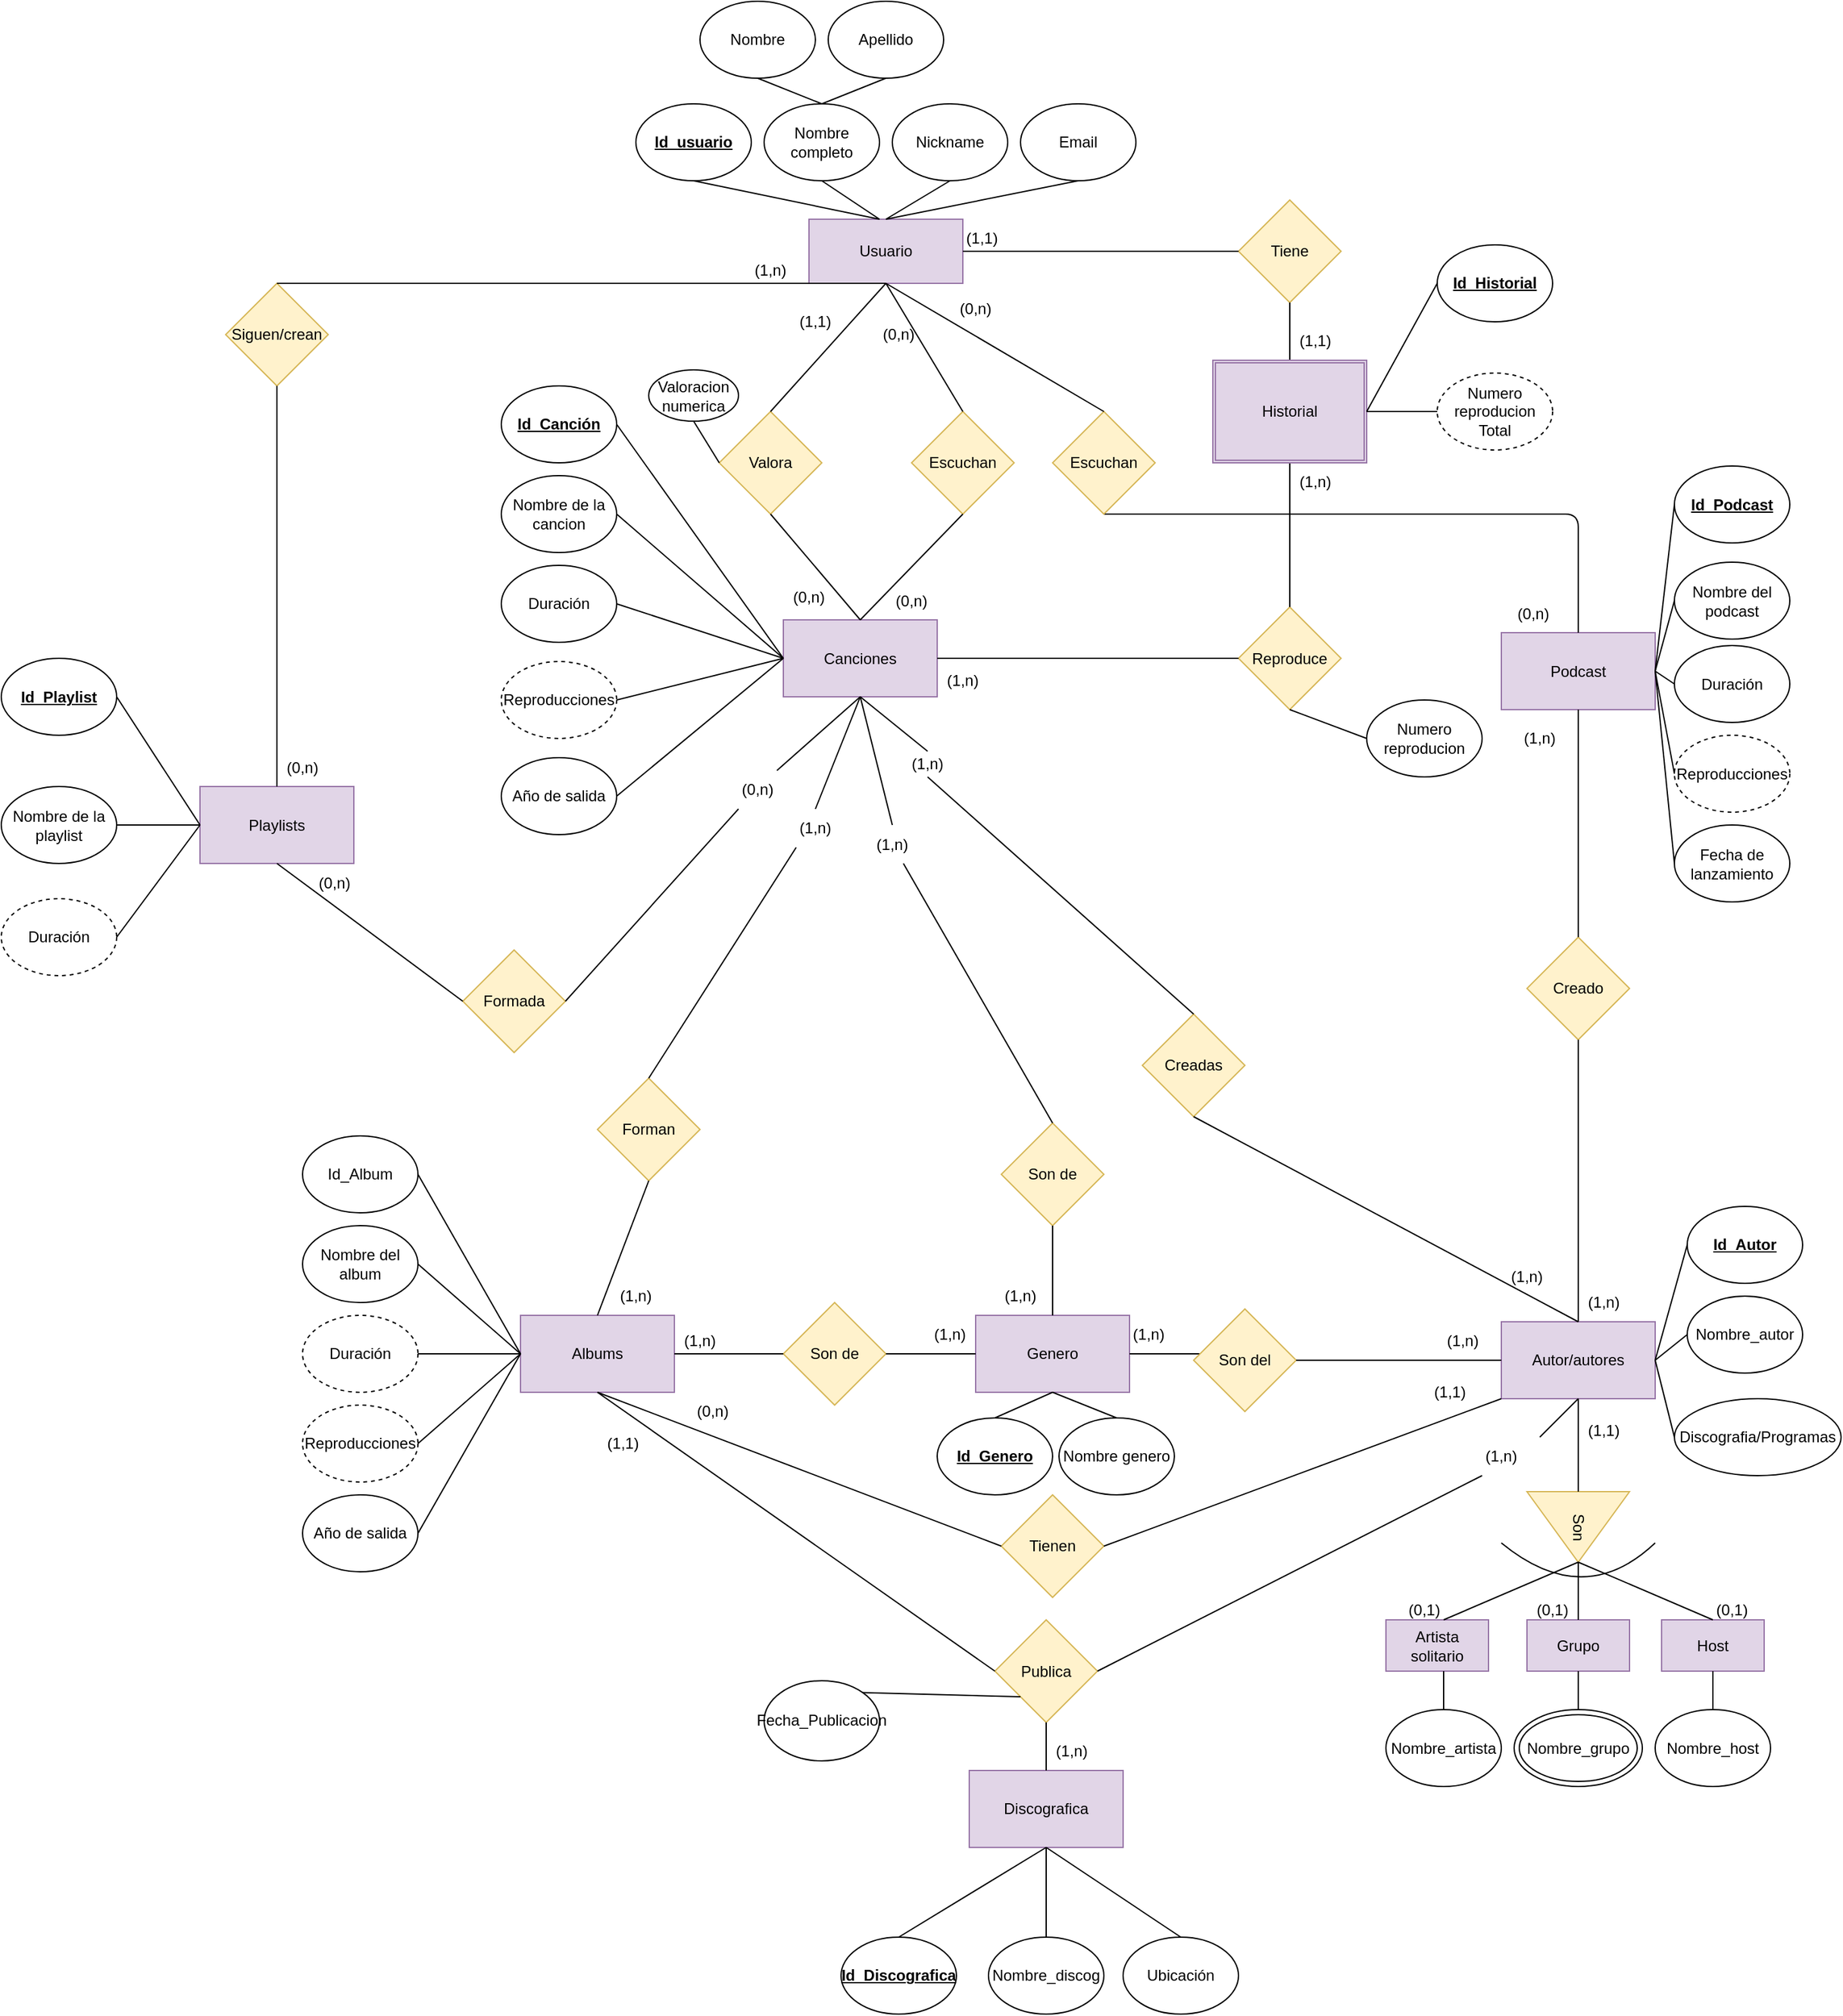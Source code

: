 <mxfile version="25.0.3">
  <diagram name="Página-1" id="B6aiOGO16i8TFLTwxE6w">
    <mxGraphModel grid="1" page="1" gridSize="10" guides="1" tooltips="1" connect="1" arrows="1" fold="1" pageScale="1" pageWidth="2339" pageHeight="3300" math="0" shadow="0">
      <root>
        <mxCell id="0" />
        <mxCell id="1" parent="0" />
        <mxCell id="uhT1c-cV4Q5FKDbXlsUo-1" value="Usuario" style="rounded=0;whiteSpace=wrap;html=1;fillColor=#e1d5e7;strokeColor=#9673a6;" vertex="1" parent="1">
          <mxGeometry x="1050" y="750" width="120" height="50" as="geometry" />
        </mxCell>
        <mxCell id="uhT1c-cV4Q5FKDbXlsUo-2" value="Escuchan" style="rhombus;whiteSpace=wrap;html=1;fillColor=#fff2cc;strokeColor=#d6b656;" vertex="1" parent="1">
          <mxGeometry x="1130" y="900" width="80" height="80" as="geometry" />
        </mxCell>
        <mxCell id="uhT1c-cV4Q5FKDbXlsUo-6" value="Canciones" style="rounded=0;whiteSpace=wrap;html=1;fillColor=#e1d5e7;strokeColor=#9673a6;" vertex="1" parent="1">
          <mxGeometry x="1030" y="1062.5" width="120" height="60" as="geometry" />
        </mxCell>
        <mxCell id="uhT1c-cV4Q5FKDbXlsUo-7" value="Podcast" style="rounded=0;whiteSpace=wrap;html=1;fillColor=#e1d5e7;strokeColor=#9673a6;" vertex="1" parent="1">
          <mxGeometry x="1590" y="1072.5" width="120" height="60" as="geometry" />
        </mxCell>
        <mxCell id="uhT1c-cV4Q5FKDbXlsUo-8" value="&lt;b&gt;&lt;u&gt;Id_usuario&lt;/u&gt;&lt;/b&gt;" style="ellipse;whiteSpace=wrap;html=1;" vertex="1" parent="1">
          <mxGeometry x="915" y="660" width="90" height="60" as="geometry" />
        </mxCell>
        <mxCell id="uhT1c-cV4Q5FKDbXlsUo-9" value="Nombre completo" style="ellipse;whiteSpace=wrap;html=1;" vertex="1" parent="1">
          <mxGeometry x="1015" y="660" width="90" height="60" as="geometry" />
        </mxCell>
        <mxCell id="uhT1c-cV4Q5FKDbXlsUo-10" value="" style="endArrow=none;html=1;rounded=0;entryX=0.5;entryY=1;entryDx=0;entryDy=0;" edge="1" parent="1" target="uhT1c-cV4Q5FKDbXlsUo-8">
          <mxGeometry width="50" height="50" relative="1" as="geometry">
            <mxPoint x="1105" y="750" as="sourcePoint" />
            <mxPoint x="1195" y="930" as="targetPoint" />
          </mxGeometry>
        </mxCell>
        <mxCell id="uhT1c-cV4Q5FKDbXlsUo-11" value="" style="endArrow=none;html=1;rounded=0;entryX=0.5;entryY=1;entryDx=0;entryDy=0;" edge="1" parent="1" target="uhT1c-cV4Q5FKDbXlsUo-9">
          <mxGeometry width="50" height="50" relative="1" as="geometry">
            <mxPoint x="1105" y="750" as="sourcePoint" />
            <mxPoint x="960" y="730" as="targetPoint" />
          </mxGeometry>
        </mxCell>
        <mxCell id="uhT1c-cV4Q5FKDbXlsUo-13" value="Nombre" style="ellipse;whiteSpace=wrap;html=1;" vertex="1" parent="1">
          <mxGeometry x="965" y="580" width="90" height="60" as="geometry" />
        </mxCell>
        <mxCell id="uhT1c-cV4Q5FKDbXlsUo-14" value="Apellido" style="ellipse;whiteSpace=wrap;html=1;" vertex="1" parent="1">
          <mxGeometry x="1065" y="580" width="90" height="60" as="geometry" />
        </mxCell>
        <mxCell id="uhT1c-cV4Q5FKDbXlsUo-15" value="" style="endArrow=none;html=1;rounded=0;exitX=0.5;exitY=1;exitDx=0;exitDy=0;entryX=0.5;entryY=0;entryDx=0;entryDy=0;" edge="1" parent="1" source="uhT1c-cV4Q5FKDbXlsUo-13" target="uhT1c-cV4Q5FKDbXlsUo-9">
          <mxGeometry width="50" height="50" relative="1" as="geometry">
            <mxPoint x="1145" y="980" as="sourcePoint" />
            <mxPoint x="1195" y="930" as="targetPoint" />
          </mxGeometry>
        </mxCell>
        <mxCell id="uhT1c-cV4Q5FKDbXlsUo-16" value="" style="endArrow=none;html=1;rounded=0;exitX=0.5;exitY=0;exitDx=0;exitDy=0;entryX=0.5;entryY=1;entryDx=0;entryDy=0;" edge="1" parent="1" source="uhT1c-cV4Q5FKDbXlsUo-9" target="uhT1c-cV4Q5FKDbXlsUo-14">
          <mxGeometry width="50" height="50" relative="1" as="geometry">
            <mxPoint x="1030" y="650" as="sourcePoint" />
            <mxPoint x="1070" y="670" as="targetPoint" />
          </mxGeometry>
        </mxCell>
        <mxCell id="uhT1c-cV4Q5FKDbXlsUo-17" value="" style="endArrow=none;html=1;rounded=0;entryX=0.5;entryY=1;entryDx=0;entryDy=0;exitX=0.5;exitY=0;exitDx=0;exitDy=0;" edge="1" parent="1" source="uhT1c-cV4Q5FKDbXlsUo-1" target="uhT1c-cV4Q5FKDbXlsUo-18">
          <mxGeometry width="50" height="50" relative="1" as="geometry">
            <mxPoint x="1105" y="780" as="sourcePoint" />
            <mxPoint x="1195" y="930" as="targetPoint" />
          </mxGeometry>
        </mxCell>
        <mxCell id="uhT1c-cV4Q5FKDbXlsUo-18" value="Nickname" style="ellipse;whiteSpace=wrap;html=1;" vertex="1" parent="1">
          <mxGeometry x="1115" y="660" width="90" height="60" as="geometry" />
        </mxCell>
        <mxCell id="uhT1c-cV4Q5FKDbXlsUo-20" value="Email" style="ellipse;whiteSpace=wrap;html=1;" vertex="1" parent="1">
          <mxGeometry x="1215" y="660" width="90" height="60" as="geometry" />
        </mxCell>
        <mxCell id="uhT1c-cV4Q5FKDbXlsUo-21" value="" style="endArrow=none;html=1;rounded=0;exitX=0.5;exitY=0;exitDx=0;exitDy=0;entryX=0.5;entryY=1;entryDx=0;entryDy=0;" edge="1" parent="1" source="uhT1c-cV4Q5FKDbXlsUo-1" target="uhT1c-cV4Q5FKDbXlsUo-20">
          <mxGeometry width="50" height="50" relative="1" as="geometry">
            <mxPoint x="1205" y="880" as="sourcePoint" />
            <mxPoint x="1255" y="830" as="targetPoint" />
          </mxGeometry>
        </mxCell>
        <mxCell id="nPiRjbuZCAxZPU1vd0AK-168" value="" style="endArrow=none;html=1;rounded=0;exitX=0.5;exitY=0;exitDx=0;exitDy=0;entryX=0.5;entryY=1;entryDx=0;entryDy=0;" edge="1" parent="1" source="uhT1c-cV4Q5FKDbXlsUo-6" target="uhT1c-cV4Q5FKDbXlsUo-2">
          <mxGeometry width="50" height="50" relative="1" as="geometry">
            <mxPoint x="1170" y="1102.5" as="sourcePoint" />
            <mxPoint x="1090" y="1002.5" as="targetPoint" />
          </mxGeometry>
        </mxCell>
        <mxCell id="nPiRjbuZCAxZPU1vd0AK-169" value="" style="endArrow=none;html=1;rounded=1;exitX=0.5;exitY=0;exitDx=0;exitDy=0;curved=0;entryX=0.5;entryY=1;entryDx=0;entryDy=0;" edge="1" parent="1" source="uhT1c-cV4Q5FKDbXlsUo-7" target="ettFOUh9v0-ZnoDN1ZkE-1">
          <mxGeometry width="50" height="50" relative="1" as="geometry">
            <mxPoint x="1115" y="1240" as="sourcePoint" />
            <mxPoint x="1190" y="980" as="targetPoint" />
            <Array as="points">
              <mxPoint x="1650" y="980" />
            </Array>
          </mxGeometry>
        </mxCell>
        <mxCell id="nPiRjbuZCAxZPU1vd0AK-170" value="" style="endArrow=none;html=1;rounded=0;exitX=0.5;exitY=1;exitDx=0;exitDy=0;entryX=0.5;entryY=0;entryDx=0;entryDy=0;" edge="1" parent="1" source="uhT1c-cV4Q5FKDbXlsUo-1" target="uhT1c-cV4Q5FKDbXlsUo-2">
          <mxGeometry width="50" height="50" relative="1" as="geometry">
            <mxPoint x="1125" y="1420" as="sourcePoint" />
            <mxPoint x="1175" y="1370" as="targetPoint" />
          </mxGeometry>
        </mxCell>
        <mxCell id="nPiRjbuZCAxZPU1vd0AK-172" value="Siguen/crean" style="rhombus;whiteSpace=wrap;html=1;fillColor=#fff2cc;strokeColor=#d6b656;" vertex="1" parent="1">
          <mxGeometry x="595" y="800" width="80" height="80" as="geometry" />
        </mxCell>
        <mxCell id="nPiRjbuZCAxZPU1vd0AK-173" value="" style="endArrow=none;html=1;rounded=0;entryX=0.5;entryY=0;entryDx=0;entryDy=0;exitX=0.5;exitY=1;exitDx=0;exitDy=0;" edge="1" parent="1" source="uhT1c-cV4Q5FKDbXlsUo-1" target="nPiRjbuZCAxZPU1vd0AK-172">
          <mxGeometry width="50" height="50" relative="1" as="geometry">
            <mxPoint x="1035" y="970" as="sourcePoint" />
            <mxPoint x="1175" y="1120" as="targetPoint" />
          </mxGeometry>
        </mxCell>
        <mxCell id="nPiRjbuZCAxZPU1vd0AK-174" value="Playlists" style="rounded=0;whiteSpace=wrap;html=1;fillColor=#e1d5e7;strokeColor=#9673a6;" vertex="1" parent="1">
          <mxGeometry x="575" y="1192.5" width="120" height="60" as="geometry" />
        </mxCell>
        <mxCell id="nPiRjbuZCAxZPU1vd0AK-176" value="" style="endArrow=none;html=1;rounded=0;exitX=0.5;exitY=1;exitDx=0;exitDy=0;entryX=0.5;entryY=0;entryDx=0;entryDy=0;" edge="1" parent="1" source="nPiRjbuZCAxZPU1vd0AK-172" target="nPiRjbuZCAxZPU1vd0AK-174">
          <mxGeometry width="50" height="50" relative="1" as="geometry">
            <mxPoint x="1225" y="1200" as="sourcePoint" />
            <mxPoint x="1275" y="1150" as="targetPoint" />
          </mxGeometry>
        </mxCell>
        <mxCell id="nPiRjbuZCAxZPU1vd0AK-180" value="(0,n)" style="text;html=1;align=center;verticalAlign=middle;whiteSpace=wrap;rounded=0;" vertex="1" parent="1">
          <mxGeometry x="650" y="1252.5" width="60" height="30" as="geometry" />
        </mxCell>
        <mxCell id="nPiRjbuZCAxZPU1vd0AK-188" value="Nombre de la playlist" style="ellipse;whiteSpace=wrap;html=1;" vertex="1" parent="1">
          <mxGeometry x="420" y="1192.5" width="90" height="60" as="geometry" />
        </mxCell>
        <mxCell id="nPiRjbuZCAxZPU1vd0AK-198" value="Duración" style="ellipse;whiteSpace=wrap;html=1;dashed=1;" vertex="1" parent="1">
          <mxGeometry x="420" y="1280" width="90" height="60" as="geometry" />
        </mxCell>
        <mxCell id="nPiRjbuZCAxZPU1vd0AK-201" value="&lt;b&gt;&lt;u&gt;Id_Playlist&lt;/u&gt;&lt;/b&gt;" style="ellipse;whiteSpace=wrap;html=1;" vertex="1" parent="1">
          <mxGeometry x="420" y="1092.5" width="90" height="60" as="geometry" />
        </mxCell>
        <mxCell id="nPiRjbuZCAxZPU1vd0AK-202" value="" style="endArrow=none;html=1;rounded=0;exitX=1;exitY=0.5;exitDx=0;exitDy=0;entryX=0;entryY=0.5;entryDx=0;entryDy=0;" edge="1" parent="1" source="nPiRjbuZCAxZPU1vd0AK-201" target="nPiRjbuZCAxZPU1vd0AK-174">
          <mxGeometry width="50" height="50" relative="1" as="geometry">
            <mxPoint x="315" y="1180" as="sourcePoint" />
            <mxPoint x="735" y="1250" as="targetPoint" />
          </mxGeometry>
        </mxCell>
        <mxCell id="nPiRjbuZCAxZPU1vd0AK-203" value="" style="endArrow=none;html=1;rounded=0;exitX=1;exitY=0.5;exitDx=0;exitDy=0;entryX=0;entryY=0.5;entryDx=0;entryDy=0;" edge="1" parent="1" source="nPiRjbuZCAxZPU1vd0AK-188" target="nPiRjbuZCAxZPU1vd0AK-174">
          <mxGeometry width="50" height="50" relative="1" as="geometry">
            <mxPoint x="705" y="1290" as="sourcePoint" />
            <mxPoint x="755" y="1240" as="targetPoint" />
          </mxGeometry>
        </mxCell>
        <mxCell id="nPiRjbuZCAxZPU1vd0AK-204" value="" style="endArrow=none;html=1;rounded=0;exitX=1;exitY=0.5;exitDx=0;exitDy=0;entryX=0;entryY=0.5;entryDx=0;entryDy=0;" edge="1" parent="1" source="nPiRjbuZCAxZPU1vd0AK-198" target="nPiRjbuZCAxZPU1vd0AK-174">
          <mxGeometry width="50" height="50" relative="1" as="geometry">
            <mxPoint x="705" y="1290" as="sourcePoint" />
            <mxPoint x="755" y="1240" as="targetPoint" />
          </mxGeometry>
        </mxCell>
        <mxCell id="nPiRjbuZCAxZPU1vd0AK-205" value="(1,n)" style="text;html=1;align=center;verticalAlign=middle;whiteSpace=wrap;rounded=0;" vertex="1" parent="1">
          <mxGeometry x="990" y="775" width="60" height="30" as="geometry" />
        </mxCell>
        <mxCell id="nPiRjbuZCAxZPU1vd0AK-206" value="(1,1)" style="text;html=1;align=center;verticalAlign=middle;whiteSpace=wrap;rounded=0;" vertex="1" parent="1">
          <mxGeometry x="1025" y="815" width="60" height="30" as="geometry" />
        </mxCell>
        <mxCell id="nPiRjbuZCAxZPU1vd0AK-207" value="Formada" style="rhombus;whiteSpace=wrap;html=1;fillColor=#fff2cc;strokeColor=#d6b656;" vertex="1" parent="1">
          <mxGeometry x="780" y="1320" width="80" height="80" as="geometry" />
        </mxCell>
        <mxCell id="nPiRjbuZCAxZPU1vd0AK-208" value="" style="endArrow=none;html=1;rounded=0;exitX=0.5;exitY=1;exitDx=0;exitDy=0;entryX=0;entryY=0.5;entryDx=0;entryDy=0;" edge="1" parent="1" source="nPiRjbuZCAxZPU1vd0AK-174" target="nPiRjbuZCAxZPU1vd0AK-207">
          <mxGeometry width="50" height="50" relative="1" as="geometry">
            <mxPoint x="935" y="1290" as="sourcePoint" />
            <mxPoint x="925" y="1490" as="targetPoint" />
          </mxGeometry>
        </mxCell>
        <mxCell id="nPiRjbuZCAxZPU1vd0AK-210" value="&lt;b&gt;&lt;u&gt;Id_Canción&lt;/u&gt;&lt;/b&gt;" style="ellipse;whiteSpace=wrap;html=1;" vertex="1" parent="1">
          <mxGeometry x="810" y="880" width="90" height="60" as="geometry" />
        </mxCell>
        <mxCell id="nPiRjbuZCAxZPU1vd0AK-211" value="Nombre de la cancion" style="ellipse;whiteSpace=wrap;html=1;" vertex="1" parent="1">
          <mxGeometry x="810" y="950" width="90" height="60" as="geometry" />
        </mxCell>
        <mxCell id="nPiRjbuZCAxZPU1vd0AK-212" value="Duración" style="ellipse;whiteSpace=wrap;html=1;" vertex="1" parent="1">
          <mxGeometry x="810" y="1020" width="90" height="60" as="geometry" />
        </mxCell>
        <mxCell id="nPiRjbuZCAxZPU1vd0AK-213" value="Reproducciones" style="ellipse;whiteSpace=wrap;html=1;dashed=1;" vertex="1" parent="1">
          <mxGeometry x="810" y="1095" width="90" height="60" as="geometry" />
        </mxCell>
        <mxCell id="nPiRjbuZCAxZPU1vd0AK-214" value="Año de salida" style="ellipse;whiteSpace=wrap;html=1;" vertex="1" parent="1">
          <mxGeometry x="810" y="1170" width="90" height="60" as="geometry" />
        </mxCell>
        <mxCell id="nPiRjbuZCAxZPU1vd0AK-215" value="" style="endArrow=none;html=1;rounded=0;exitX=1;exitY=0.5;exitDx=0;exitDy=0;entryX=0;entryY=0.5;entryDx=0;entryDy=0;" edge="1" parent="1" source="nPiRjbuZCAxZPU1vd0AK-214" target="uhT1c-cV4Q5FKDbXlsUo-6">
          <mxGeometry width="50" height="50" relative="1" as="geometry">
            <mxPoint x="935" y="1252.5" as="sourcePoint" />
            <mxPoint x="1120" y="1192.5" as="targetPoint" />
          </mxGeometry>
        </mxCell>
        <mxCell id="nPiRjbuZCAxZPU1vd0AK-216" value="" style="endArrow=none;html=1;rounded=0;exitX=1;exitY=0.5;exitDx=0;exitDy=0;entryX=0;entryY=0.5;entryDx=0;entryDy=0;" edge="1" parent="1" source="nPiRjbuZCAxZPU1vd0AK-213" target="uhT1c-cV4Q5FKDbXlsUo-6">
          <mxGeometry width="50" height="50" relative="1" as="geometry">
            <mxPoint x="935" y="1177.5" as="sourcePoint" />
            <mxPoint x="1120" y="1192.5" as="targetPoint" />
          </mxGeometry>
        </mxCell>
        <mxCell id="nPiRjbuZCAxZPU1vd0AK-217" value="" style="endArrow=none;html=1;rounded=0;exitX=1;exitY=0.5;exitDx=0;exitDy=0;entryX=0;entryY=0.5;entryDx=0;entryDy=0;" edge="1" parent="1" source="nPiRjbuZCAxZPU1vd0AK-212" target="uhT1c-cV4Q5FKDbXlsUo-6">
          <mxGeometry width="50" height="50" relative="1" as="geometry">
            <mxPoint x="935" y="1102.5" as="sourcePoint" />
            <mxPoint x="1120" y="1192.5" as="targetPoint" />
          </mxGeometry>
        </mxCell>
        <mxCell id="nPiRjbuZCAxZPU1vd0AK-218" value="" style="endArrow=none;html=1;rounded=0;exitX=1;exitY=0.5;exitDx=0;exitDy=0;entryX=0;entryY=0.5;entryDx=0;entryDy=0;" edge="1" parent="1" source="nPiRjbuZCAxZPU1vd0AK-211" target="uhT1c-cV4Q5FKDbXlsUo-6">
          <mxGeometry width="50" height="50" relative="1" as="geometry">
            <mxPoint x="935" y="1032.5" as="sourcePoint" />
            <mxPoint x="1120" y="1192.5" as="targetPoint" />
          </mxGeometry>
        </mxCell>
        <mxCell id="nPiRjbuZCAxZPU1vd0AK-219" value="" style="endArrow=none;html=1;rounded=0;exitX=1;exitY=0.5;exitDx=0;exitDy=0;entryX=0;entryY=0.5;entryDx=0;entryDy=0;" edge="1" parent="1" source="nPiRjbuZCAxZPU1vd0AK-210" target="uhT1c-cV4Q5FKDbXlsUo-6">
          <mxGeometry width="50" height="50" relative="1" as="geometry">
            <mxPoint x="935" y="962.5" as="sourcePoint" />
            <mxPoint x="1120" y="1192.5" as="targetPoint" />
          </mxGeometry>
        </mxCell>
        <mxCell id="nPiRjbuZCAxZPU1vd0AK-220" value="" style="endArrow=none;html=1;rounded=0;exitX=0.75;exitY=0;exitDx=0;exitDy=0;entryX=0.5;entryY=1;entryDx=0;entryDy=0;" edge="1" parent="1" source="nmpisTmMbCd7G1sXW2rr-125" target="uhT1c-cV4Q5FKDbXlsUo-6">
          <mxGeometry width="50" height="50" relative="1" as="geometry">
            <mxPoint x="970" y="1352.5" as="sourcePoint" />
            <mxPoint x="1120" y="1192.5" as="targetPoint" />
          </mxGeometry>
        </mxCell>
        <mxCell id="nPiRjbuZCAxZPU1vd0AK-221" value="Creadas" style="rhombus;whiteSpace=wrap;html=1;fillColor=#fff2cc;strokeColor=#d6b656;" vertex="1" parent="1">
          <mxGeometry x="1310" y="1370" width="80" height="80" as="geometry" />
        </mxCell>
        <mxCell id="nPiRjbuZCAxZPU1vd0AK-389" value="" style="endArrow=none;html=1;rounded=0;exitX=0.5;exitY=1;exitDx=0;exitDy=0;entryX=0.5;entryY=0;entryDx=0;entryDy=0;" edge="1" parent="1" source="nmpisTmMbCd7G1sXW2rr-6" target="nPiRjbuZCAxZPU1vd0AK-221">
          <mxGeometry width="50" height="50" relative="1" as="geometry">
            <mxPoint x="1595" y="1580" as="sourcePoint" />
            <mxPoint x="1645" y="1530" as="targetPoint" />
          </mxGeometry>
        </mxCell>
        <mxCell id="nPiRjbuZCAxZPU1vd0AK-392" value="Autor/autores" style="rounded=0;whiteSpace=wrap;html=1;fillColor=#e1d5e7;strokeColor=#9673a6;" vertex="1" parent="1">
          <mxGeometry x="1590" y="1610" width="120" height="60" as="geometry" />
        </mxCell>
        <mxCell id="nPiRjbuZCAxZPU1vd0AK-393" value="" style="endArrow=none;html=1;rounded=0;exitX=0.5;exitY=1;exitDx=0;exitDy=0;entryX=0.5;entryY=0;entryDx=0;entryDy=0;" edge="1" parent="1" source="nPiRjbuZCAxZPU1vd0AK-221" target="nPiRjbuZCAxZPU1vd0AK-392">
          <mxGeometry width="50" height="50" relative="1" as="geometry">
            <mxPoint x="1510" y="1510" as="sourcePoint" />
            <mxPoint x="1595" y="1430" as="targetPoint" />
          </mxGeometry>
        </mxCell>
        <mxCell id="nPiRjbuZCAxZPU1vd0AK-395" value="&lt;b&gt;&lt;u&gt;Id_Podcast&lt;/u&gt;&lt;/b&gt;" style="ellipse;whiteSpace=wrap;html=1;" vertex="1" parent="1">
          <mxGeometry x="1725" y="942.5" width="90" height="60" as="geometry" />
        </mxCell>
        <mxCell id="nPiRjbuZCAxZPU1vd0AK-396" value="Nombre del podcast" style="ellipse;whiteSpace=wrap;html=1;" vertex="1" parent="1">
          <mxGeometry x="1725" y="1017.5" width="90" height="60" as="geometry" />
        </mxCell>
        <mxCell id="nPiRjbuZCAxZPU1vd0AK-397" value="Duración" style="ellipse;whiteSpace=wrap;html=1;" vertex="1" parent="1">
          <mxGeometry x="1725" y="1082.5" width="90" height="60" as="geometry" />
        </mxCell>
        <mxCell id="nPiRjbuZCAxZPU1vd0AK-398" value="Reproducciones" style="ellipse;whiteSpace=wrap;html=1;dashed=1;" vertex="1" parent="1">
          <mxGeometry x="1725" y="1152.5" width="90" height="60" as="geometry" />
        </mxCell>
        <mxCell id="nPiRjbuZCAxZPU1vd0AK-399" value="Fecha de lanzamiento" style="ellipse;whiteSpace=wrap;html=1;" vertex="1" parent="1">
          <mxGeometry x="1725" y="1222.5" width="90" height="60" as="geometry" />
        </mxCell>
        <mxCell id="nmpisTmMbCd7G1sXW2rr-1" value="" style="endArrow=none;html=1;rounded=0;exitX=1;exitY=0.5;exitDx=0;exitDy=0;entryX=0;entryY=0.5;entryDx=0;entryDy=0;" edge="1" parent="1" source="uhT1c-cV4Q5FKDbXlsUo-7" target="nPiRjbuZCAxZPU1vd0AK-395">
          <mxGeometry width="50" height="50" relative="1" as="geometry">
            <mxPoint x="1710" y="1110" as="sourcePoint" />
            <mxPoint x="1625" y="1212.5" as="targetPoint" />
          </mxGeometry>
        </mxCell>
        <mxCell id="nmpisTmMbCd7G1sXW2rr-2" value="" style="endArrow=none;html=1;rounded=0;exitX=1;exitY=0.5;exitDx=0;exitDy=0;entryX=0;entryY=0.5;entryDx=0;entryDy=0;" edge="1" parent="1" source="uhT1c-cV4Q5FKDbXlsUo-7" target="nPiRjbuZCAxZPU1vd0AK-396">
          <mxGeometry width="50" height="50" relative="1" as="geometry">
            <mxPoint x="1710" y="1110" as="sourcePoint" />
            <mxPoint x="1625" y="1212.5" as="targetPoint" />
          </mxGeometry>
        </mxCell>
        <mxCell id="nmpisTmMbCd7G1sXW2rr-3" value="" style="endArrow=none;html=1;rounded=0;exitX=1;exitY=0.5;exitDx=0;exitDy=0;entryX=0;entryY=0.5;entryDx=0;entryDy=0;" edge="1" parent="1" source="uhT1c-cV4Q5FKDbXlsUo-7" target="nPiRjbuZCAxZPU1vd0AK-397">
          <mxGeometry width="50" height="50" relative="1" as="geometry">
            <mxPoint x="1710" y="1110" as="sourcePoint" />
            <mxPoint x="1625" y="1212.5" as="targetPoint" />
          </mxGeometry>
        </mxCell>
        <mxCell id="nmpisTmMbCd7G1sXW2rr-4" value="" style="endArrow=none;html=1;rounded=0;exitX=1;exitY=0.5;exitDx=0;exitDy=0;entryX=0;entryY=0.5;entryDx=0;entryDy=0;" edge="1" parent="1" source="uhT1c-cV4Q5FKDbXlsUo-7" target="nPiRjbuZCAxZPU1vd0AK-398">
          <mxGeometry width="50" height="50" relative="1" as="geometry">
            <mxPoint x="1710" y="1110" as="sourcePoint" />
            <mxPoint x="1625" y="1212.5" as="targetPoint" />
          </mxGeometry>
        </mxCell>
        <mxCell id="nmpisTmMbCd7G1sXW2rr-5" value="" style="endArrow=none;html=1;rounded=0;exitX=1;exitY=0.5;exitDx=0;exitDy=0;entryX=0;entryY=0.5;entryDx=0;entryDy=0;" edge="1" parent="1" source="uhT1c-cV4Q5FKDbXlsUo-7" target="nPiRjbuZCAxZPU1vd0AK-399">
          <mxGeometry width="50" height="50" relative="1" as="geometry">
            <mxPoint x="1710" y="1110" as="sourcePoint" />
            <mxPoint x="1625" y="1212.5" as="targetPoint" />
          </mxGeometry>
        </mxCell>
        <mxCell id="nmpisTmMbCd7G1sXW2rr-7" value="(1,n)" style="text;html=1;align=center;verticalAlign=middle;whiteSpace=wrap;rounded=0;" vertex="1" parent="1">
          <mxGeometry x="1590" y="1140" width="60" height="30" as="geometry" />
        </mxCell>
        <mxCell id="nmpisTmMbCd7G1sXW2rr-8" value="(1,n)" style="text;html=1;align=center;verticalAlign=middle;whiteSpace=wrap;rounded=0;" vertex="1" parent="1">
          <mxGeometry x="1580" y="1560" width="60" height="30" as="geometry" />
        </mxCell>
        <mxCell id="nmpisTmMbCd7G1sXW2rr-9" value="Forman" style="rhombus;whiteSpace=wrap;html=1;fillColor=#fff2cc;strokeColor=#d6b656;" vertex="1" parent="1">
          <mxGeometry x="885" y="1420" width="80" height="80" as="geometry" />
        </mxCell>
        <mxCell id="nmpisTmMbCd7G1sXW2rr-10" value="" style="endArrow=none;html=1;rounded=0;exitX=0.25;exitY=1;exitDx=0;exitDy=0;entryX=0.5;entryY=0;entryDx=0;entryDy=0;" edge="1" parent="1" source="nmpisTmMbCd7G1sXW2rr-62" target="nmpisTmMbCd7G1sXW2rr-9">
          <mxGeometry width="50" height="50" relative="1" as="geometry">
            <mxPoint x="1145" y="1660" as="sourcePoint" />
            <mxPoint x="1195" y="1610" as="targetPoint" />
          </mxGeometry>
        </mxCell>
        <mxCell id="nmpisTmMbCd7G1sXW2rr-11" value="Albums" style="rounded=0;whiteSpace=wrap;html=1;fillColor=#e1d5e7;strokeColor=#9673a6;" vertex="1" parent="1">
          <mxGeometry x="825" y="1605" width="120" height="60" as="geometry" />
        </mxCell>
        <mxCell id="nmpisTmMbCd7G1sXW2rr-12" value="" style="endArrow=none;html=1;rounded=0;exitX=0.5;exitY=1;exitDx=0;exitDy=0;entryX=0.5;entryY=0;entryDx=0;entryDy=0;" edge="1" parent="1" source="nmpisTmMbCd7G1sXW2rr-9" target="nmpisTmMbCd7G1sXW2rr-11">
          <mxGeometry width="50" height="50" relative="1" as="geometry">
            <mxPoint x="980" y="1495.0" as="sourcePoint" />
            <mxPoint x="1055" y="1545" as="targetPoint" />
          </mxGeometry>
        </mxCell>
        <mxCell id="nmpisTmMbCd7G1sXW2rr-13" value="&lt;b&gt;&lt;u&gt;Id_Autor&lt;/u&gt;&lt;/b&gt;" style="ellipse;whiteSpace=wrap;html=1;" vertex="1" parent="1">
          <mxGeometry x="1735" y="1520" width="90" height="60" as="geometry" />
        </mxCell>
        <mxCell id="nmpisTmMbCd7G1sXW2rr-14" value="Nombre_autor" style="ellipse;whiteSpace=wrap;html=1;" vertex="1" parent="1">
          <mxGeometry x="1735" y="1590" width="90" height="60" as="geometry" />
        </mxCell>
        <mxCell id="nmpisTmMbCd7G1sXW2rr-15" value="Discografia/Programas" style="ellipse;whiteSpace=wrap;html=1;" vertex="1" parent="1">
          <mxGeometry x="1725" y="1670" width="130" height="60" as="geometry" />
        </mxCell>
        <mxCell id="nmpisTmMbCd7G1sXW2rr-18" value="(0,n)" style="text;html=1;align=center;verticalAlign=middle;whiteSpace=wrap;rounded=0;" vertex="1" parent="1">
          <mxGeometry x="1020" y="1030" width="60" height="30" as="geometry" />
        </mxCell>
        <mxCell id="nmpisTmMbCd7G1sXW2rr-19" value="(0,n)" style="text;html=1;align=center;verticalAlign=middle;whiteSpace=wrap;rounded=0;" vertex="1" parent="1">
          <mxGeometry x="1580" y="1042.5" width="70" height="30" as="geometry" />
        </mxCell>
        <mxCell id="nmpisTmMbCd7G1sXW2rr-20" value="Son" style="triangle;whiteSpace=wrap;html=1;rotation=90;fillColor=#fff2cc;strokeColor=#d6b656;" vertex="1" parent="1">
          <mxGeometry x="1622.5" y="1730" width="55" height="80" as="geometry" />
        </mxCell>
        <mxCell id="nmpisTmMbCd7G1sXW2rr-23" value="" style="endArrow=none;html=1;rounded=0;exitX=0;exitY=0.5;exitDx=0;exitDy=0;entryX=1;entryY=0.5;entryDx=0;entryDy=0;" edge="1" parent="1" source="nmpisTmMbCd7G1sXW2rr-13" target="nPiRjbuZCAxZPU1vd0AK-392">
          <mxGeometry width="50" height="50" relative="1" as="geometry">
            <mxPoint x="1575" y="1720" as="sourcePoint" />
            <mxPoint x="1625" y="1670" as="targetPoint" />
          </mxGeometry>
        </mxCell>
        <mxCell id="nmpisTmMbCd7G1sXW2rr-24" value="" style="endArrow=none;html=1;rounded=0;exitX=0;exitY=0.5;exitDx=0;exitDy=0;entryX=1;entryY=0.5;entryDx=0;entryDy=0;" edge="1" parent="1" source="nmpisTmMbCd7G1sXW2rr-14" target="nPiRjbuZCAxZPU1vd0AK-392">
          <mxGeometry width="50" height="50" relative="1" as="geometry">
            <mxPoint x="1575" y="1720" as="sourcePoint" />
            <mxPoint x="1625" y="1670" as="targetPoint" />
          </mxGeometry>
        </mxCell>
        <mxCell id="nmpisTmMbCd7G1sXW2rr-25" value="" style="endArrow=none;html=1;rounded=0;exitX=0;exitY=0.5;exitDx=0;exitDy=0;entryX=1;entryY=0.5;entryDx=0;entryDy=0;" edge="1" parent="1" source="nmpisTmMbCd7G1sXW2rr-15" target="nPiRjbuZCAxZPU1vd0AK-392">
          <mxGeometry width="50" height="50" relative="1" as="geometry">
            <mxPoint x="1575" y="1720" as="sourcePoint" />
            <mxPoint x="1625" y="1670" as="targetPoint" />
          </mxGeometry>
        </mxCell>
        <mxCell id="nmpisTmMbCd7G1sXW2rr-26" value="" style="endArrow=none;html=1;rounded=0;exitX=0.5;exitY=1;exitDx=0;exitDy=0;entryX=0;entryY=0.5;entryDx=0;entryDy=0;" edge="1" parent="1" source="nPiRjbuZCAxZPU1vd0AK-392" target="nmpisTmMbCd7G1sXW2rr-20">
          <mxGeometry width="50" height="50" relative="1" as="geometry">
            <mxPoint x="1575" y="1720" as="sourcePoint" />
            <mxPoint x="1650" y="1750" as="targetPoint" />
          </mxGeometry>
        </mxCell>
        <mxCell id="nmpisTmMbCd7G1sXW2rr-28" value="" style="endArrow=none;html=1;rounded=0;curved=1;" edge="1" parent="1">
          <mxGeometry width="50" height="50" relative="1" as="geometry">
            <mxPoint x="1590" y="1782.5" as="sourcePoint" />
            <mxPoint x="1710" y="1782.5" as="targetPoint" />
            <Array as="points">
              <mxPoint x="1654.29" y="1835.36" />
            </Array>
          </mxGeometry>
        </mxCell>
        <mxCell id="nmpisTmMbCd7G1sXW2rr-32" value="Artista solitario" style="rounded=0;whiteSpace=wrap;html=1;fillColor=#e1d5e7;strokeColor=#9673a6;" vertex="1" parent="1">
          <mxGeometry x="1500" y="1842.5" width="80" height="40" as="geometry" />
        </mxCell>
        <mxCell id="nmpisTmMbCd7G1sXW2rr-33" value="Grupo" style="rounded=0;whiteSpace=wrap;html=1;fillColor=#e1d5e7;strokeColor=#9673a6;" vertex="1" parent="1">
          <mxGeometry x="1610" y="1842.5" width="80" height="40" as="geometry" />
        </mxCell>
        <mxCell id="nmpisTmMbCd7G1sXW2rr-34" value="Host" style="rounded=0;whiteSpace=wrap;html=1;fillColor=#e1d5e7;strokeColor=#9673a6;" vertex="1" parent="1">
          <mxGeometry x="1715" y="1842.5" width="80" height="40" as="geometry" />
        </mxCell>
        <mxCell id="nmpisTmMbCd7G1sXW2rr-35" value="" style="endArrow=none;html=1;rounded=0;exitX=0.5;exitY=0;exitDx=0;exitDy=0;entryX=1;entryY=0.5;entryDx=0;entryDy=0;" edge="1" parent="1" target="nmpisTmMbCd7G1sXW2rr-20">
          <mxGeometry width="50" height="50" relative="1" as="geometry">
            <mxPoint x="1545" y="1842.5" as="sourcePoint" />
            <mxPoint x="1615" y="1862.5" as="targetPoint" />
          </mxGeometry>
        </mxCell>
        <mxCell id="nmpisTmMbCd7G1sXW2rr-36" value="" style="endArrow=none;html=1;rounded=0;exitX=0.5;exitY=0;exitDx=0;exitDy=0;entryX=1;entryY=0.5;entryDx=0;entryDy=0;" edge="1" parent="1" source="nmpisTmMbCd7G1sXW2rr-33" target="nmpisTmMbCd7G1sXW2rr-20">
          <mxGeometry width="50" height="50" relative="1" as="geometry">
            <mxPoint x="1565" y="1912.5" as="sourcePoint" />
            <mxPoint x="1615" y="1862.5" as="targetPoint" />
          </mxGeometry>
        </mxCell>
        <mxCell id="nmpisTmMbCd7G1sXW2rr-37" value="" style="endArrow=none;html=1;rounded=0;exitX=0.5;exitY=0;exitDx=0;exitDy=0;entryX=1;entryY=0.5;entryDx=0;entryDy=0;" edge="1" parent="1" source="nmpisTmMbCd7G1sXW2rr-34" target="nmpisTmMbCd7G1sXW2rr-20">
          <mxGeometry width="50" height="50" relative="1" as="geometry">
            <mxPoint x="1565" y="1912.5" as="sourcePoint" />
            <mxPoint x="1645" y="1782.5" as="targetPoint" />
          </mxGeometry>
        </mxCell>
        <mxCell id="nmpisTmMbCd7G1sXW2rr-38" value="Nombre_artista" style="ellipse;whiteSpace=wrap;html=1;" vertex="1" parent="1">
          <mxGeometry x="1500" y="1912.5" width="90" height="60" as="geometry" />
        </mxCell>
        <mxCell id="nmpisTmMbCd7G1sXW2rr-39" value="Nombre_host" style="ellipse;whiteSpace=wrap;html=1;" vertex="1" parent="1">
          <mxGeometry x="1710" y="1912.5" width="90" height="60" as="geometry" />
        </mxCell>
        <mxCell id="nmpisTmMbCd7G1sXW2rr-40" value="Nombre_grupo" style="ellipse;shape=doubleEllipse;whiteSpace=wrap;html=1;" vertex="1" parent="1">
          <mxGeometry x="1600" y="1912.5" width="100" height="60" as="geometry" />
        </mxCell>
        <mxCell id="nmpisTmMbCd7G1sXW2rr-41" value="" style="endArrow=none;html=1;rounded=0;exitX=0.5;exitY=0;exitDx=0;exitDy=0;entryX=0.5;entryY=1;entryDx=0;entryDy=0;" edge="1" parent="1">
          <mxGeometry width="50" height="50" relative="1" as="geometry">
            <mxPoint x="1545" y="1912.5" as="sourcePoint" />
            <mxPoint x="1545" y="1882.5" as="targetPoint" />
          </mxGeometry>
        </mxCell>
        <mxCell id="nmpisTmMbCd7G1sXW2rr-42" value="" style="endArrow=none;html=1;rounded=0;exitX=0.5;exitY=0;exitDx=0;exitDy=0;entryX=0.5;entryY=1;entryDx=0;entryDy=0;" edge="1" parent="1" source="nmpisTmMbCd7G1sXW2rr-40" target="nmpisTmMbCd7G1sXW2rr-33">
          <mxGeometry width="50" height="50" relative="1" as="geometry">
            <mxPoint x="1515" y="1892.5" as="sourcePoint" />
            <mxPoint x="1565" y="1842.5" as="targetPoint" />
          </mxGeometry>
        </mxCell>
        <mxCell id="nmpisTmMbCd7G1sXW2rr-43" value="" style="endArrow=none;html=1;rounded=0;exitX=0.5;exitY=0;exitDx=0;exitDy=0;entryX=0.5;entryY=1;entryDx=0;entryDy=0;" edge="1" parent="1" source="nmpisTmMbCd7G1sXW2rr-39" target="nmpisTmMbCd7G1sXW2rr-34">
          <mxGeometry width="50" height="50" relative="1" as="geometry">
            <mxPoint x="1515" y="1892.5" as="sourcePoint" />
            <mxPoint x="1565" y="1842.5" as="targetPoint" />
          </mxGeometry>
        </mxCell>
        <mxCell id="nmpisTmMbCd7G1sXW2rr-45" value="Id_Album" style="ellipse;whiteSpace=wrap;html=1;" vertex="1" parent="1">
          <mxGeometry x="655" y="1465" width="90" height="60" as="geometry" />
        </mxCell>
        <mxCell id="nmpisTmMbCd7G1sXW2rr-46" value="Nombre del album" style="ellipse;whiteSpace=wrap;html=1;" vertex="1" parent="1">
          <mxGeometry x="655" y="1535" width="90" height="60" as="geometry" />
        </mxCell>
        <mxCell id="nmpisTmMbCd7G1sXW2rr-47" value="Duración" style="ellipse;whiteSpace=wrap;html=1;dashed=1;" vertex="1" parent="1">
          <mxGeometry x="655" y="1605" width="90" height="60" as="geometry" />
        </mxCell>
        <mxCell id="nmpisTmMbCd7G1sXW2rr-48" value="Reproducciones" style="ellipse;whiteSpace=wrap;html=1;dashed=1;" vertex="1" parent="1">
          <mxGeometry x="655" y="1675" width="90" height="60" as="geometry" />
        </mxCell>
        <mxCell id="nmpisTmMbCd7G1sXW2rr-49" value="Año de salida" style="ellipse;whiteSpace=wrap;html=1;" vertex="1" parent="1">
          <mxGeometry x="655" y="1745" width="90" height="60" as="geometry" />
        </mxCell>
        <mxCell id="nmpisTmMbCd7G1sXW2rr-50" value="Son de" style="rhombus;whiteSpace=wrap;html=1;fillColor=#fff2cc;strokeColor=#d6b656;" vertex="1" parent="1">
          <mxGeometry x="1200" y="1455" width="80" height="80" as="geometry" />
        </mxCell>
        <mxCell id="nmpisTmMbCd7G1sXW2rr-51" value="Genero" style="rounded=0;whiteSpace=wrap;html=1;fillColor=#e1d5e7;strokeColor=#9673a6;" vertex="1" parent="1">
          <mxGeometry x="1180" y="1605" width="120" height="60" as="geometry" />
        </mxCell>
        <mxCell id="nmpisTmMbCd7G1sXW2rr-52" value="" style="endArrow=none;html=1;rounded=0;entryX=0.5;entryY=0;entryDx=0;entryDy=0;" edge="1" parent="1" source="nmpisTmMbCd7G1sXW2rr-68" target="nmpisTmMbCd7G1sXW2rr-50">
          <mxGeometry width="50" height="50" relative="1" as="geometry">
            <mxPoint x="1035" y="1270" as="sourcePoint" />
            <mxPoint x="1185" y="1630" as="targetPoint" />
          </mxGeometry>
        </mxCell>
        <mxCell id="nmpisTmMbCd7G1sXW2rr-53" value="" style="endArrow=none;html=1;rounded=0;exitX=0.5;exitY=1;exitDx=0;exitDy=0;entryX=0.5;entryY=0;entryDx=0;entryDy=0;" edge="1" parent="1" source="nmpisTmMbCd7G1sXW2rr-50" target="nmpisTmMbCd7G1sXW2rr-51">
          <mxGeometry width="50" height="50" relative="1" as="geometry">
            <mxPoint x="1065" y="1535" as="sourcePoint" />
            <mxPoint x="1115" y="1485" as="targetPoint" />
          </mxGeometry>
        </mxCell>
        <mxCell id="nmpisTmMbCd7G1sXW2rr-54" value="" style="endArrow=none;html=1;rounded=0;exitX=1;exitY=0.5;exitDx=0;exitDy=0;entryX=0;entryY=0.5;entryDx=0;entryDy=0;" edge="1" parent="1" source="nmpisTmMbCd7G1sXW2rr-45" target="nmpisTmMbCd7G1sXW2rr-11">
          <mxGeometry width="50" height="50" relative="1" as="geometry">
            <mxPoint x="1135" y="1595" as="sourcePoint" />
            <mxPoint x="1185" y="1545" as="targetPoint" />
          </mxGeometry>
        </mxCell>
        <mxCell id="nmpisTmMbCd7G1sXW2rr-55" value="" style="endArrow=none;html=1;rounded=0;exitX=1;exitY=0.5;exitDx=0;exitDy=0;entryX=0;entryY=0.5;entryDx=0;entryDy=0;" edge="1" parent="1" source="nmpisTmMbCd7G1sXW2rr-46" target="nmpisTmMbCd7G1sXW2rr-11">
          <mxGeometry width="50" height="50" relative="1" as="geometry">
            <mxPoint x="1135" y="1595" as="sourcePoint" />
            <mxPoint x="1185" y="1545" as="targetPoint" />
          </mxGeometry>
        </mxCell>
        <mxCell id="nmpisTmMbCd7G1sXW2rr-56" value="" style="endArrow=none;html=1;rounded=0;exitX=1;exitY=0.5;exitDx=0;exitDy=0;entryX=0;entryY=0.5;entryDx=0;entryDy=0;" edge="1" parent="1" source="nmpisTmMbCd7G1sXW2rr-47" target="nmpisTmMbCd7G1sXW2rr-11">
          <mxGeometry width="50" height="50" relative="1" as="geometry">
            <mxPoint x="1135" y="1595" as="sourcePoint" />
            <mxPoint x="1185" y="1545" as="targetPoint" />
          </mxGeometry>
        </mxCell>
        <mxCell id="nmpisTmMbCd7G1sXW2rr-57" value="" style="endArrow=none;html=1;rounded=0;exitX=1;exitY=0.5;exitDx=0;exitDy=0;entryX=0;entryY=0.5;entryDx=0;entryDy=0;" edge="1" parent="1" source="nmpisTmMbCd7G1sXW2rr-48" target="nmpisTmMbCd7G1sXW2rr-11">
          <mxGeometry width="50" height="50" relative="1" as="geometry">
            <mxPoint x="1135" y="1595" as="sourcePoint" />
            <mxPoint x="1185" y="1545" as="targetPoint" />
          </mxGeometry>
        </mxCell>
        <mxCell id="nmpisTmMbCd7G1sXW2rr-58" value="" style="endArrow=none;html=1;rounded=0;exitX=1;exitY=0.5;exitDx=0;exitDy=0;entryX=0;entryY=0.5;entryDx=0;entryDy=0;" edge="1" parent="1" source="nmpisTmMbCd7G1sXW2rr-49" target="nmpisTmMbCd7G1sXW2rr-11">
          <mxGeometry width="50" height="50" relative="1" as="geometry">
            <mxPoint x="1135" y="1595" as="sourcePoint" />
            <mxPoint x="825" y="1630" as="targetPoint" />
          </mxGeometry>
        </mxCell>
        <mxCell id="nmpisTmMbCd7G1sXW2rr-59" value="Son de" style="rhombus;whiteSpace=wrap;html=1;fillColor=#fff2cc;strokeColor=#d6b656;" vertex="1" parent="1">
          <mxGeometry x="1030" y="1595" width="80" height="80" as="geometry" />
        </mxCell>
        <mxCell id="nmpisTmMbCd7G1sXW2rr-60" value="" style="endArrow=none;html=1;rounded=0;exitX=1;exitY=0.5;exitDx=0;exitDy=0;entryX=0;entryY=0.5;entryDx=0;entryDy=0;" edge="1" parent="1" source="nmpisTmMbCd7G1sXW2rr-11" target="nmpisTmMbCd7G1sXW2rr-59">
          <mxGeometry width="50" height="50" relative="1" as="geometry">
            <mxPoint x="1135" y="1595" as="sourcePoint" />
            <mxPoint x="1185" y="1545" as="targetPoint" />
          </mxGeometry>
        </mxCell>
        <mxCell id="nmpisTmMbCd7G1sXW2rr-61" value="" style="endArrow=none;html=1;rounded=0;exitX=1;exitY=0.5;exitDx=0;exitDy=0;entryX=0;entryY=0.5;entryDx=0;entryDy=0;" edge="1" parent="1" source="nmpisTmMbCd7G1sXW2rr-59" target="nmpisTmMbCd7G1sXW2rr-51">
          <mxGeometry width="50" height="50" relative="1" as="geometry">
            <mxPoint x="1135" y="1395" as="sourcePoint" />
            <mxPoint x="1185" y="1345" as="targetPoint" />
          </mxGeometry>
        </mxCell>
        <mxCell id="nmpisTmMbCd7G1sXW2rr-63" value="Creado" style="rhombus;whiteSpace=wrap;html=1;fillColor=#fff2cc;strokeColor=#d6b656;" vertex="1" parent="1">
          <mxGeometry x="1610" y="1310" width="80" height="80" as="geometry" />
        </mxCell>
        <mxCell id="nmpisTmMbCd7G1sXW2rr-65" value="" style="endArrow=none;html=1;rounded=0;exitX=0.5;exitY=0;exitDx=0;exitDy=0;entryX=0.5;entryY=1;entryDx=0;entryDy=0;" edge="1" parent="1" source="nmpisTmMbCd7G1sXW2rr-63" target="uhT1c-cV4Q5FKDbXlsUo-7">
          <mxGeometry width="50" height="50" relative="1" as="geometry">
            <mxPoint x="1735" y="1125" as="sourcePoint" />
            <mxPoint x="1735" y="955" as="targetPoint" />
          </mxGeometry>
        </mxCell>
        <mxCell id="nmpisTmMbCd7G1sXW2rr-66" value="" style="endArrow=none;html=1;rounded=0;exitX=0.5;exitY=1;exitDx=0;exitDy=0;entryX=0.5;entryY=0;entryDx=0;entryDy=0;" edge="1" parent="1" source="nmpisTmMbCd7G1sXW2rr-63" target="nPiRjbuZCAxZPU1vd0AK-392">
          <mxGeometry width="50" height="50" relative="1" as="geometry">
            <mxPoint x="1445" y="1650" as="sourcePoint" />
            <mxPoint x="1495" y="1600" as="targetPoint" />
          </mxGeometry>
        </mxCell>
        <mxCell id="nmpisTmMbCd7G1sXW2rr-67" value="(1,n)" style="text;html=1;align=center;verticalAlign=middle;whiteSpace=wrap;rounded=0;" vertex="1" parent="1">
          <mxGeometry x="1640" y="1580" width="60" height="30" as="geometry" />
        </mxCell>
        <mxCell id="nmpisTmMbCd7G1sXW2rr-69" value="" style="endArrow=none;html=1;rounded=0;entryX=0.5;entryY=0;entryDx=0;entryDy=0;exitX=0.5;exitY=1;exitDx=0;exitDy=0;" edge="1" parent="1" source="uhT1c-cV4Q5FKDbXlsUo-6" target="nmpisTmMbCd7G1sXW2rr-68">
          <mxGeometry width="50" height="50" relative="1" as="geometry">
            <mxPoint x="1090" y="1132.5" as="sourcePoint" />
            <mxPoint x="1320" y="1472.5" as="targetPoint" />
          </mxGeometry>
        </mxCell>
        <mxCell id="nmpisTmMbCd7G1sXW2rr-68" value="(1,n)" style="text;html=1;align=center;verticalAlign=middle;whiteSpace=wrap;rounded=0;" vertex="1" parent="1">
          <mxGeometry x="1085" y="1222.5" width="60" height="30" as="geometry" />
        </mxCell>
        <mxCell id="nmpisTmMbCd7G1sXW2rr-70" value="" style="endArrow=none;html=1;rounded=0;exitX=1;exitY=0.5;exitDx=0;exitDy=0;entryX=0;entryY=0.5;entryDx=0;entryDy=0;" edge="1" parent="1" source="nmpisTmMbCd7G1sXW2rr-51">
          <mxGeometry width="50" height="50" relative="1" as="geometry">
            <mxPoint x="1205" y="1535" as="sourcePoint" />
            <mxPoint x="1405" y="1635.0" as="targetPoint" />
          </mxGeometry>
        </mxCell>
        <mxCell id="nmpisTmMbCd7G1sXW2rr-71" value="Son del" style="rhombus;whiteSpace=wrap;html=1;fillColor=#fff2cc;strokeColor=#d6b656;" vertex="1" parent="1">
          <mxGeometry x="1350" y="1600" width="80" height="80" as="geometry" />
        </mxCell>
        <mxCell id="nmpisTmMbCd7G1sXW2rr-72" value="" style="endArrow=none;html=1;rounded=0;exitX=0;exitY=0.5;exitDx=0;exitDy=0;entryX=1;entryY=0.5;entryDx=0;entryDy=0;" edge="1" parent="1" source="nPiRjbuZCAxZPU1vd0AK-392" target="nmpisTmMbCd7G1sXW2rr-71">
          <mxGeometry width="50" height="50" relative="1" as="geometry">
            <mxPoint x="1400" y="1540" as="sourcePoint" />
            <mxPoint x="1560" y="1640" as="targetPoint" />
          </mxGeometry>
        </mxCell>
        <mxCell id="nmpisTmMbCd7G1sXW2rr-73" value="(1,1&lt;span style=&quot;background-color: initial;&quot;&gt;)&lt;/span&gt;" style="text;html=1;align=center;verticalAlign=middle;whiteSpace=wrap;rounded=0;" vertex="1" parent="1">
          <mxGeometry x="1640" y="1680" width="60" height="30" as="geometry" />
        </mxCell>
        <mxCell id="nmpisTmMbCd7G1sXW2rr-74" value="Tienen" style="rhombus;whiteSpace=wrap;html=1;fillColor=#fff2cc;strokeColor=#d6b656;" vertex="1" parent="1">
          <mxGeometry x="1200" y="1745" width="80" height="80" as="geometry" />
        </mxCell>
        <mxCell id="nmpisTmMbCd7G1sXW2rr-75" value="" style="endArrow=none;html=1;rounded=0;exitX=0;exitY=0.5;exitDx=0;exitDy=0;entryX=0.5;entryY=1;entryDx=0;entryDy=0;" edge="1" parent="1" source="nmpisTmMbCd7G1sXW2rr-74" target="nmpisTmMbCd7G1sXW2rr-11">
          <mxGeometry width="50" height="50" relative="1" as="geometry">
            <mxPoint x="1205" y="1635" as="sourcePoint" />
            <mxPoint x="1255" y="1585" as="targetPoint" />
          </mxGeometry>
        </mxCell>
        <mxCell id="nmpisTmMbCd7G1sXW2rr-76" value="" style="endArrow=none;html=1;rounded=0;exitX=1;exitY=0.5;exitDx=0;exitDy=0;entryX=0;entryY=1;entryDx=0;entryDy=0;" edge="1" parent="1" source="nmpisTmMbCd7G1sXW2rr-74" target="nPiRjbuZCAxZPU1vd0AK-392">
          <mxGeometry width="50" height="50" relative="1" as="geometry">
            <mxPoint x="1150" y="1640" as="sourcePoint" />
            <mxPoint x="1200" y="1590" as="targetPoint" />
          </mxGeometry>
        </mxCell>
        <mxCell id="nmpisTmMbCd7G1sXW2rr-77" value="(1,1&lt;span style=&quot;background-color: initial;&quot;&gt;)&lt;/span&gt;" style="text;html=1;align=center;verticalAlign=middle;whiteSpace=wrap;rounded=0;" vertex="1" parent="1">
          <mxGeometry x="1520" y="1650" width="60" height="30" as="geometry" />
        </mxCell>
        <mxCell id="nmpisTmMbCd7G1sXW2rr-79" value="(1,n)" style="text;html=1;align=center;verticalAlign=middle;whiteSpace=wrap;rounded=0;" vertex="1" parent="1">
          <mxGeometry x="935" y="1610" width="60" height="30" as="geometry" />
        </mxCell>
        <mxCell id="nmpisTmMbCd7G1sXW2rr-80" value="(1,n)" style="text;html=1;align=center;verticalAlign=middle;whiteSpace=wrap;rounded=0;" vertex="1" parent="1">
          <mxGeometry x="1130" y="1605" width="60" height="30" as="geometry" />
        </mxCell>
        <mxCell id="nmpisTmMbCd7G1sXW2rr-84" value="(1,n)" style="text;html=1;align=center;verticalAlign=middle;whiteSpace=wrap;rounded=0;" vertex="1" parent="1">
          <mxGeometry x="1285" y="1605" width="60" height="30" as="geometry" />
        </mxCell>
        <mxCell id="nmpisTmMbCd7G1sXW2rr-85" value="(1,n)" style="text;html=1;align=center;verticalAlign=middle;whiteSpace=wrap;rounded=0;" vertex="1" parent="1">
          <mxGeometry x="1530" y="1610" width="60" height="30" as="geometry" />
        </mxCell>
        <mxCell id="nmpisTmMbCd7G1sXW2rr-86" value="(0,1)" style="text;html=1;align=center;verticalAlign=middle;whiteSpace=wrap;rounded=0;" vertex="1" parent="1">
          <mxGeometry x="1500" y="1820" width="60" height="30" as="geometry" />
        </mxCell>
        <mxCell id="nmpisTmMbCd7G1sXW2rr-87" value="(0,1)" style="text;html=1;align=center;verticalAlign=middle;whiteSpace=wrap;rounded=0;" vertex="1" parent="1">
          <mxGeometry x="1600" y="1820" width="60" height="30" as="geometry" />
        </mxCell>
        <mxCell id="nmpisTmMbCd7G1sXW2rr-88" value="(0,1)" style="text;html=1;align=center;verticalAlign=middle;whiteSpace=wrap;rounded=0;" vertex="1" parent="1">
          <mxGeometry x="1740" y="1820" width="60" height="30" as="geometry" />
        </mxCell>
        <mxCell id="nmpisTmMbCd7G1sXW2rr-89" value="(1,n)" style="text;html=1;align=center;verticalAlign=middle;whiteSpace=wrap;rounded=0;" vertex="1" parent="1">
          <mxGeometry x="885" y="1575" width="60" height="30" as="geometry" />
        </mxCell>
        <mxCell id="nmpisTmMbCd7G1sXW2rr-90" value="(1,n)" style="text;html=1;align=center;verticalAlign=middle;whiteSpace=wrap;rounded=0;" vertex="1" parent="1">
          <mxGeometry x="1185" y="1575" width="60" height="30" as="geometry" />
        </mxCell>
        <mxCell id="nmpisTmMbCd7G1sXW2rr-94" value="Tiene" style="rhombus;whiteSpace=wrap;html=1;fillColor=#fff2cc;strokeColor=#d6b656;" vertex="1" parent="1">
          <mxGeometry x="1385" y="735" width="80" height="80" as="geometry" />
        </mxCell>
        <mxCell id="nmpisTmMbCd7G1sXW2rr-95" value="" style="endArrow=none;html=1;rounded=0;exitX=1;exitY=0.5;exitDx=0;exitDy=0;entryX=0;entryY=0.5;entryDx=0;entryDy=0;" edge="1" parent="1" source="uhT1c-cV4Q5FKDbXlsUo-1" target="nmpisTmMbCd7G1sXW2rr-94">
          <mxGeometry width="50" height="50" relative="1" as="geometry">
            <mxPoint x="1035" y="1260" as="sourcePoint" />
            <mxPoint x="1085" y="1210" as="targetPoint" />
          </mxGeometry>
        </mxCell>
        <mxCell id="nmpisTmMbCd7G1sXW2rr-96" value="" style="endArrow=none;html=1;rounded=0;exitX=0.5;exitY=1;exitDx=0;exitDy=0;entryX=0.5;entryY=0;entryDx=0;entryDy=0;" edge="1" parent="1" source="nmpisTmMbCd7G1sXW2rr-94" target="nmpisTmMbCd7G1sXW2rr-101">
          <mxGeometry width="50" height="50" relative="1" as="geometry">
            <mxPoint x="1165" y="1090" as="sourcePoint" />
            <mxPoint x="1425" y="870" as="targetPoint" />
          </mxGeometry>
        </mxCell>
        <mxCell id="nmpisTmMbCd7G1sXW2rr-97" value="Reproduce" style="rhombus;whiteSpace=wrap;html=1;fillColor=#fff2cc;strokeColor=#d6b656;" vertex="1" parent="1">
          <mxGeometry x="1385" y="1052.5" width="80" height="80" as="geometry" />
        </mxCell>
        <mxCell id="nmpisTmMbCd7G1sXW2rr-98" value="" style="endArrow=none;html=1;rounded=0;entryX=0.5;entryY=1;entryDx=0;entryDy=0;exitX=0.5;exitY=0;exitDx=0;exitDy=0;" edge="1" parent="1" source="nmpisTmMbCd7G1sXW2rr-97" target="nmpisTmMbCd7G1sXW2rr-101">
          <mxGeometry width="50" height="50" relative="1" as="geometry">
            <mxPoint x="1165" y="1090" as="sourcePoint" />
            <mxPoint x="1425" y="930" as="targetPoint" />
          </mxGeometry>
        </mxCell>
        <mxCell id="nmpisTmMbCd7G1sXW2rr-100" value="" style="endArrow=none;html=1;rounded=0;entryX=0;entryY=0.5;entryDx=0;entryDy=0;exitX=1;exitY=0.5;exitDx=0;exitDy=0;" edge="1" parent="1" source="uhT1c-cV4Q5FKDbXlsUo-6" target="nmpisTmMbCd7G1sXW2rr-97">
          <mxGeometry width="50" height="50" relative="1" as="geometry">
            <mxPoint x="1035" y="1260" as="sourcePoint" />
            <mxPoint x="1085" y="1210" as="targetPoint" />
          </mxGeometry>
        </mxCell>
        <mxCell id="nmpisTmMbCd7G1sXW2rr-101" value="Historial" style="shape=ext;double=1;rounded=0;whiteSpace=wrap;html=1;fillColor=#e1d5e7;strokeColor=#9673a6;gradientColor=none;" vertex="1" parent="1">
          <mxGeometry x="1365" y="860" width="120" height="80" as="geometry" />
        </mxCell>
        <mxCell id="nmpisTmMbCd7G1sXW2rr-102" value="(1,1)" style="text;html=1;align=center;verticalAlign=middle;whiteSpace=wrap;rounded=0;" vertex="1" parent="1">
          <mxGeometry x="1155" y="750" width="60" height="30" as="geometry" />
        </mxCell>
        <mxCell id="nmpisTmMbCd7G1sXW2rr-103" value="(1,1)" style="text;html=1;align=center;verticalAlign=middle;whiteSpace=wrap;rounded=0;" vertex="1" parent="1">
          <mxGeometry x="1415" y="830" width="60" height="30" as="geometry" />
        </mxCell>
        <mxCell id="nmpisTmMbCd7G1sXW2rr-104" value="&lt;b&gt;&lt;u&gt;Id_Historial&lt;/u&gt;&lt;/b&gt;" style="ellipse;whiteSpace=wrap;html=1;" vertex="1" parent="1">
          <mxGeometry x="1540" y="770" width="90" height="60" as="geometry" />
        </mxCell>
        <mxCell id="nmpisTmMbCd7G1sXW2rr-105" value="Numero reproducion Total" style="ellipse;whiteSpace=wrap;html=1;dashed=1;" vertex="1" parent="1">
          <mxGeometry x="1540" y="870" width="90" height="60" as="geometry" />
        </mxCell>
        <mxCell id="nmpisTmMbCd7G1sXW2rr-112" value="" style="endArrow=none;html=1;rounded=0;exitX=0;exitY=0.5;exitDx=0;exitDy=0;entryX=1;entryY=0.5;entryDx=0;entryDy=0;" edge="1" parent="1" source="nmpisTmMbCd7G1sXW2rr-105" target="nmpisTmMbCd7G1sXW2rr-101">
          <mxGeometry width="50" height="50" relative="1" as="geometry">
            <mxPoint x="1165" y="1090" as="sourcePoint" />
            <mxPoint x="1215" y="1040" as="targetPoint" />
          </mxGeometry>
        </mxCell>
        <mxCell id="nmpisTmMbCd7G1sXW2rr-113" value="" style="endArrow=none;html=1;rounded=0;exitX=0;exitY=0.5;exitDx=0;exitDy=0;entryX=1;entryY=0.5;entryDx=0;entryDy=0;" edge="1" parent="1" source="nmpisTmMbCd7G1sXW2rr-104" target="nmpisTmMbCd7G1sXW2rr-101">
          <mxGeometry width="50" height="50" relative="1" as="geometry">
            <mxPoint x="1165" y="1090" as="sourcePoint" />
            <mxPoint x="1215" y="1040" as="targetPoint" />
          </mxGeometry>
        </mxCell>
        <mxCell id="nmpisTmMbCd7G1sXW2rr-114" value="(1,n)" style="text;html=1;align=center;verticalAlign=middle;whiteSpace=wrap;rounded=0;" vertex="1" parent="1">
          <mxGeometry x="1415" y="940" width="60" height="30" as="geometry" />
        </mxCell>
        <mxCell id="nmpisTmMbCd7G1sXW2rr-115" value="(1,n)" style="text;html=1;align=center;verticalAlign=middle;whiteSpace=wrap;rounded=0;" vertex="1" parent="1">
          <mxGeometry x="1140" y="1095" width="60" height="30" as="geometry" />
        </mxCell>
        <mxCell id="nmpisTmMbCd7G1sXW2rr-119" style="edgeStyle=orthogonalEdgeStyle;rounded=0;orthogonalLoop=1;jettySize=auto;html=1;exitX=0.5;exitY=1;exitDx=0;exitDy=0;" edge="1" parent="1" source="nmpisTmMbCd7G1sXW2rr-115" target="nmpisTmMbCd7G1sXW2rr-115">
          <mxGeometry relative="1" as="geometry" />
        </mxCell>
        <mxCell id="nmpisTmMbCd7G1sXW2rr-120" value="&lt;b&gt;&lt;u&gt;Id_Genero&lt;/u&gt;&lt;/b&gt;" style="ellipse;whiteSpace=wrap;html=1;" vertex="1" parent="1">
          <mxGeometry x="1150" y="1685" width="90" height="60" as="geometry" />
        </mxCell>
        <mxCell id="nmpisTmMbCd7G1sXW2rr-121" value="" style="endArrow=none;html=1;rounded=0;exitX=0.5;exitY=0;exitDx=0;exitDy=0;entryX=0.5;entryY=1;entryDx=0;entryDy=0;" edge="1" parent="1" source="nmpisTmMbCd7G1sXW2rr-120" target="nmpisTmMbCd7G1sXW2rr-51">
          <mxGeometry width="50" height="50" relative="1" as="geometry">
            <mxPoint x="1165" y="1745" as="sourcePoint" />
            <mxPoint x="1215" y="1695" as="targetPoint" />
          </mxGeometry>
        </mxCell>
        <mxCell id="nmpisTmMbCd7G1sXW2rr-122" value="Nombre genero" style="ellipse;whiteSpace=wrap;html=1;" vertex="1" parent="1">
          <mxGeometry x="1245" y="1685" width="90" height="60" as="geometry" />
        </mxCell>
        <mxCell id="nmpisTmMbCd7G1sXW2rr-123" value="" style="endArrow=none;html=1;rounded=0;exitX=0.5;exitY=1;exitDx=0;exitDy=0;entryX=0.5;entryY=0;entryDx=0;entryDy=0;" edge="1" parent="1" source="nmpisTmMbCd7G1sXW2rr-51" target="nmpisTmMbCd7G1sXW2rr-122">
          <mxGeometry width="50" height="50" relative="1" as="geometry">
            <mxPoint x="1165" y="1745" as="sourcePoint" />
            <mxPoint x="1215" y="1695" as="targetPoint" />
          </mxGeometry>
        </mxCell>
        <mxCell id="nmpisTmMbCd7G1sXW2rr-124" value="(0,n)" style="text;html=1;align=center;verticalAlign=middle;whiteSpace=wrap;rounded=0;" vertex="1" parent="1">
          <mxGeometry x="625" y="1162.5" width="60" height="30" as="geometry" />
        </mxCell>
        <mxCell id="nmpisTmMbCd7G1sXW2rr-129" value="Valora" style="rhombus;whiteSpace=wrap;html=1;fillColor=#fff2cc;strokeColor=#d6b656;" vertex="1" parent="1">
          <mxGeometry x="980" y="900" width="80" height="80" as="geometry" />
        </mxCell>
        <mxCell id="nmpisTmMbCd7G1sXW2rr-130" value="(0,n)" style="text;html=1;align=center;verticalAlign=middle;whiteSpace=wrap;rounded=0;" vertex="1" parent="1">
          <mxGeometry x="1090" y="825" width="60" height="30" as="geometry" />
        </mxCell>
        <mxCell id="nmpisTmMbCd7G1sXW2rr-131" value="" style="endArrow=none;html=1;rounded=0;exitX=0.5;exitY=1;exitDx=0;exitDy=0;entryX=0.5;entryY=0;entryDx=0;entryDy=0;" edge="1" parent="1" source="uhT1c-cV4Q5FKDbXlsUo-1" target="nmpisTmMbCd7G1sXW2rr-129">
          <mxGeometry width="50" height="50" relative="1" as="geometry">
            <mxPoint x="1195" y="1320" as="sourcePoint" />
            <mxPoint x="1245" y="1270" as="targetPoint" />
          </mxGeometry>
        </mxCell>
        <mxCell id="nmpisTmMbCd7G1sXW2rr-132" value="" style="endArrow=none;html=1;rounded=0;exitX=0.5;exitY=1;exitDx=0;exitDy=0;entryX=0.5;entryY=0;entryDx=0;entryDy=0;" edge="1" parent="1" source="nmpisTmMbCd7G1sXW2rr-129" target="uhT1c-cV4Q5FKDbXlsUo-6">
          <mxGeometry width="50" height="50" relative="1" as="geometry">
            <mxPoint x="1245" y="992.5" as="sourcePoint" />
            <mxPoint x="1300" y="1132.5" as="targetPoint" />
          </mxGeometry>
        </mxCell>
        <mxCell id="nmpisTmMbCd7G1sXW2rr-133" value="(0,n)" style="text;html=1;align=center;verticalAlign=middle;whiteSpace=wrap;rounded=0;" vertex="1" parent="1">
          <mxGeometry x="1100" y="1032.5" width="60" height="30" as="geometry" />
        </mxCell>
        <mxCell id="nmpisTmMbCd7G1sXW2rr-134" value="Valoracion numerica" style="ellipse;whiteSpace=wrap;html=1;" vertex="1" parent="1">
          <mxGeometry x="925" y="867.5" width="70" height="40" as="geometry" />
        </mxCell>
        <mxCell id="nmpisTmMbCd7G1sXW2rr-135" value="" style="endArrow=none;html=1;rounded=0;exitX=0;exitY=0.5;exitDx=0;exitDy=0;entryX=0.5;entryY=1;entryDx=0;entryDy=0;" edge="1" parent="1" source="nmpisTmMbCd7G1sXW2rr-129" target="nmpisTmMbCd7G1sXW2rr-134">
          <mxGeometry width="50" height="50" relative="1" as="geometry">
            <mxPoint x="1295" y="950" as="sourcePoint" />
            <mxPoint x="1320" y="935" as="targetPoint" />
          </mxGeometry>
        </mxCell>
        <mxCell id="nmpisTmMbCd7G1sXW2rr-137" value="" style="endArrow=none;html=1;rounded=0;exitX=1;exitY=0.5;exitDx=0;exitDy=0;entryX=0.25;entryY=1;entryDx=0;entryDy=0;" edge="1" parent="1" source="nPiRjbuZCAxZPU1vd0AK-207" target="nmpisTmMbCd7G1sXW2rr-125">
          <mxGeometry width="50" height="50" relative="1" as="geometry">
            <mxPoint x="935" y="1520" as="sourcePoint" />
            <mxPoint x="1095" y="1280" as="targetPoint" />
          </mxGeometry>
        </mxCell>
        <mxCell id="nmpisTmMbCd7G1sXW2rr-125" value="(0,n)" style="text;html=1;align=center;verticalAlign=middle;whiteSpace=wrap;rounded=0;" vertex="1" parent="1">
          <mxGeometry x="980" y="1180" width="60" height="30" as="geometry" />
        </mxCell>
        <mxCell id="MR8fIT6zh2LMU4RhnzR_-7" value="Publica" style="rhombus;whiteSpace=wrap;html=1;fillColor=#fff2cc;strokeColor=#d6b656;" vertex="1" parent="1">
          <mxGeometry x="1195" y="1842.5" width="80" height="80" as="geometry" />
        </mxCell>
        <mxCell id="MR8fIT6zh2LMU4RhnzR_-11" value="Discografica" style="rounded=0;whiteSpace=wrap;html=1;fillColor=#e1d5e7;strokeColor=#9673a6;" vertex="1" parent="1">
          <mxGeometry x="1175" y="1960" width="120" height="60" as="geometry" />
        </mxCell>
        <mxCell id="MR8fIT6zh2LMU4RhnzR_-14" value="" style="endArrow=none;html=1;rounded=0;exitX=0.5;exitY=1;exitDx=0;exitDy=0;entryX=0.5;entryY=0;entryDx=0;entryDy=0;" edge="1" parent="1" source="uhT1c-cV4Q5FKDbXlsUo-6" target="nmpisTmMbCd7G1sXW2rr-62">
          <mxGeometry width="50" height="50" relative="1" as="geometry">
            <mxPoint x="1090" y="1132.5" as="sourcePoint" />
            <mxPoint x="1095" y="1652.5" as="targetPoint" />
          </mxGeometry>
        </mxCell>
        <mxCell id="nmpisTmMbCd7G1sXW2rr-62" value="(1,n)" style="text;html=1;align=center;verticalAlign=middle;whiteSpace=wrap;rounded=0;" vertex="1" parent="1">
          <mxGeometry x="1025" y="1210" width="60" height="30" as="geometry" />
        </mxCell>
        <mxCell id="MR8fIT6zh2LMU4RhnzR_-15" value="" style="endArrow=none;html=1;rounded=0;exitX=0.5;exitY=1;exitDx=0;exitDy=0;entryX=0.5;entryY=0;entryDx=0;entryDy=0;" edge="1" parent="1" source="uhT1c-cV4Q5FKDbXlsUo-6" target="nmpisTmMbCd7G1sXW2rr-6">
          <mxGeometry width="50" height="50" relative="1" as="geometry">
            <mxPoint x="1090" y="1132.5" as="sourcePoint" />
            <mxPoint x="1605" y="1552.5" as="targetPoint" />
          </mxGeometry>
        </mxCell>
        <mxCell id="nmpisTmMbCd7G1sXW2rr-6" value="(1,n)" style="text;html=1;align=center;verticalAlign=middle;whiteSpace=wrap;rounded=0;" vertex="1" parent="1">
          <mxGeometry x="1125" y="1165" width="35" height="20" as="geometry" />
        </mxCell>
        <mxCell id="nmpisTmMbCd7G1sXW2rr-78" value="(0,n)" style="text;html=1;align=center;verticalAlign=middle;whiteSpace=wrap;rounded=0;" vertex="1" parent="1">
          <mxGeometry x="945" y="1665" width="60" height="30" as="geometry" />
        </mxCell>
        <mxCell id="MR8fIT6zh2LMU4RhnzR_-22" value="" style="endArrow=none;html=1;rounded=0;exitX=0.5;exitY=1;exitDx=0;exitDy=0;entryX=0.5;entryY=0;entryDx=0;entryDy=0;" edge="1" parent="1" source="MR8fIT6zh2LMU4RhnzR_-7" target="MR8fIT6zh2LMU4RhnzR_-11">
          <mxGeometry width="50" height="50" relative="1" as="geometry">
            <mxPoint x="1185" y="1880" as="sourcePoint" />
            <mxPoint x="1235" y="1830" as="targetPoint" />
          </mxGeometry>
        </mxCell>
        <mxCell id="MR8fIT6zh2LMU4RhnzR_-23" value="" style="endArrow=none;html=1;rounded=0;exitX=0.5;exitY=1;exitDx=0;exitDy=0;entryX=0;entryY=0.5;entryDx=0;entryDy=0;" edge="1" parent="1" source="nmpisTmMbCd7G1sXW2rr-11" target="MR8fIT6zh2LMU4RhnzR_-7">
          <mxGeometry width="50" height="50" relative="1" as="geometry">
            <mxPoint x="1185" y="1880" as="sourcePoint" />
            <mxPoint x="1235" y="1830" as="targetPoint" />
          </mxGeometry>
        </mxCell>
        <mxCell id="MR8fIT6zh2LMU4RhnzR_-26" value="(1,1&lt;span style=&quot;background-color: initial;&quot;&gt;)&lt;/span&gt;" style="text;html=1;align=center;verticalAlign=middle;whiteSpace=wrap;rounded=0;" vertex="1" parent="1">
          <mxGeometry x="875" y="1690" width="60" height="30" as="geometry" />
        </mxCell>
        <mxCell id="MR8fIT6zh2LMU4RhnzR_-27" value="(1,n)" style="text;html=1;align=center;verticalAlign=middle;whiteSpace=wrap;rounded=0;" vertex="1" parent="1">
          <mxGeometry x="1225" y="1930" width="60" height="30" as="geometry" />
        </mxCell>
        <mxCell id="MR8fIT6zh2LMU4RhnzR_-30" value="" style="endArrow=none;html=1;rounded=0;exitX=1;exitY=0;exitDx=0;exitDy=0;entryX=0.5;entryY=1;entryDx=0;entryDy=0;" edge="1" parent="1" source="MR8fIT6zh2LMU4RhnzR_-28" target="nPiRjbuZCAxZPU1vd0AK-392">
          <mxGeometry width="50" height="50" relative="1" as="geometry">
            <mxPoint x="1445" y="1820" as="sourcePoint" />
            <mxPoint x="1495" y="1770" as="targetPoint" />
          </mxGeometry>
        </mxCell>
        <mxCell id="MR8fIT6zh2LMU4RhnzR_-31" value="" style="endArrow=none;html=1;rounded=0;exitX=1;exitY=0.5;exitDx=0;exitDy=0;entryX=0.25;entryY=1;entryDx=0;entryDy=0;" edge="1" parent="1" source="MR8fIT6zh2LMU4RhnzR_-7" target="MR8fIT6zh2LMU4RhnzR_-28">
          <mxGeometry width="50" height="50" relative="1" as="geometry">
            <mxPoint x="1275" y="1943" as="sourcePoint" />
            <mxPoint x="1650" y="1670" as="targetPoint" />
          </mxGeometry>
        </mxCell>
        <mxCell id="MR8fIT6zh2LMU4RhnzR_-28" value="(1,n)" style="text;html=1;align=center;verticalAlign=middle;whiteSpace=wrap;rounded=0;" vertex="1" parent="1">
          <mxGeometry x="1560" y="1700" width="60" height="30" as="geometry" />
        </mxCell>
        <mxCell id="MR8fIT6zh2LMU4RhnzR_-32" value="&lt;b&gt;&lt;u&gt;Id_Discografica&lt;/u&gt;&lt;/b&gt;" style="ellipse;whiteSpace=wrap;html=1;" vertex="1" parent="1">
          <mxGeometry x="1075" y="2090" width="90" height="60" as="geometry" />
        </mxCell>
        <mxCell id="MR8fIT6zh2LMU4RhnzR_-33" value="Nombre_discog" style="ellipse;whiteSpace=wrap;html=1;" vertex="1" parent="1">
          <mxGeometry x="1190" y="2090" width="90" height="60" as="geometry" />
        </mxCell>
        <mxCell id="MR8fIT6zh2LMU4RhnzR_-34" value="Ubicación" style="ellipse;whiteSpace=wrap;html=1;" vertex="1" parent="1">
          <mxGeometry x="1295" y="2090" width="90" height="60" as="geometry" />
        </mxCell>
        <mxCell id="MR8fIT6zh2LMU4RhnzR_-35" value="" style="endArrow=none;html=1;rounded=0;exitX=0.5;exitY=0;exitDx=0;exitDy=0;entryX=0.5;entryY=1;entryDx=0;entryDy=0;" edge="1" parent="1" source="MR8fIT6zh2LMU4RhnzR_-32" target="MR8fIT6zh2LMU4RhnzR_-11">
          <mxGeometry width="50" height="50" relative="1" as="geometry">
            <mxPoint x="1275" y="1810" as="sourcePoint" />
            <mxPoint x="1325" y="1760" as="targetPoint" />
          </mxGeometry>
        </mxCell>
        <mxCell id="MR8fIT6zh2LMU4RhnzR_-36" value="" style="endArrow=none;html=1;rounded=0;exitX=0.5;exitY=0;exitDx=0;exitDy=0;entryX=0.5;entryY=1;entryDx=0;entryDy=0;" edge="1" parent="1" source="MR8fIT6zh2LMU4RhnzR_-33" target="MR8fIT6zh2LMU4RhnzR_-11">
          <mxGeometry width="50" height="50" relative="1" as="geometry">
            <mxPoint x="1275" y="1810" as="sourcePoint" />
            <mxPoint x="1325" y="1760" as="targetPoint" />
          </mxGeometry>
        </mxCell>
        <mxCell id="MR8fIT6zh2LMU4RhnzR_-38" value="" style="endArrow=none;html=1;rounded=0;exitX=0.5;exitY=0;exitDx=0;exitDy=0;entryX=0.5;entryY=1;entryDx=0;entryDy=0;" edge="1" parent="1" source="MR8fIT6zh2LMU4RhnzR_-34" target="MR8fIT6zh2LMU4RhnzR_-11">
          <mxGeometry width="50" height="50" relative="1" as="geometry">
            <mxPoint x="1275" y="1810" as="sourcePoint" />
            <mxPoint x="1325" y="1760" as="targetPoint" />
          </mxGeometry>
        </mxCell>
        <mxCell id="liJPbivXh58Z1nchBwZc-2" value="Fecha_Publicacion" style="ellipse;whiteSpace=wrap;html=1;" vertex="1" parent="1">
          <mxGeometry x="1015" y="1890" width="90" height="62.5" as="geometry" />
        </mxCell>
        <mxCell id="liJPbivXh58Z1nchBwZc-3" value="" style="endArrow=none;html=1;rounded=0;exitX=1;exitY=0;exitDx=0;exitDy=0;entryX=0;entryY=1;entryDx=0;entryDy=0;" edge="1" parent="1" source="liJPbivXh58Z1nchBwZc-2" target="MR8fIT6zh2LMU4RhnzR_-7">
          <mxGeometry width="50" height="50" relative="1" as="geometry">
            <mxPoint x="1155" y="1970" as="sourcePoint" />
            <mxPoint x="1205" y="1920" as="targetPoint" />
          </mxGeometry>
        </mxCell>
        <mxCell id="B2anFZCUpNlnMCl0R6RL-1" value="Numero reproducion" style="ellipse;whiteSpace=wrap;html=1;" vertex="1" parent="1">
          <mxGeometry x="1485" y="1125" width="90" height="60" as="geometry" />
        </mxCell>
        <mxCell id="B2anFZCUpNlnMCl0R6RL-2" value="" style="endArrow=none;html=1;rounded=0;exitX=0;exitY=0.5;exitDx=0;exitDy=0;entryX=0.5;entryY=1;entryDx=0;entryDy=0;" edge="1" parent="1" source="B2anFZCUpNlnMCl0R6RL-1" target="nmpisTmMbCd7G1sXW2rr-97">
          <mxGeometry width="50" height="50" relative="1" as="geometry">
            <mxPoint x="1280" y="1140" as="sourcePoint" />
            <mxPoint x="1330" y="1090" as="targetPoint" />
          </mxGeometry>
        </mxCell>
        <mxCell id="ettFOUh9v0-ZnoDN1ZkE-1" value="Escuchan" style="rhombus;whiteSpace=wrap;html=1;fillColor=#fff2cc;strokeColor=#d6b656;" vertex="1" parent="1">
          <mxGeometry x="1240" y="900" width="80" height="80" as="geometry" />
        </mxCell>
        <mxCell id="ettFOUh9v0-ZnoDN1ZkE-2" value="(0,n)" style="text;html=1;align=center;verticalAlign=middle;whiteSpace=wrap;rounded=0;" vertex="1" parent="1">
          <mxGeometry x="1150" y="805" width="60" height="30" as="geometry" />
        </mxCell>
        <mxCell id="ettFOUh9v0-ZnoDN1ZkE-3" value="" style="endArrow=none;html=1;rounded=0;exitX=0.5;exitY=1;exitDx=0;exitDy=0;entryX=0.5;entryY=0;entryDx=0;entryDy=0;" edge="1" parent="1" source="uhT1c-cV4Q5FKDbXlsUo-1" target="ettFOUh9v0-ZnoDN1ZkE-1">
          <mxGeometry width="50" height="50" relative="1" as="geometry">
            <mxPoint x="1120" y="810" as="sourcePoint" />
            <mxPoint x="1180" y="910" as="targetPoint" />
          </mxGeometry>
        </mxCell>
      </root>
    </mxGraphModel>
  </diagram>
</mxfile>
